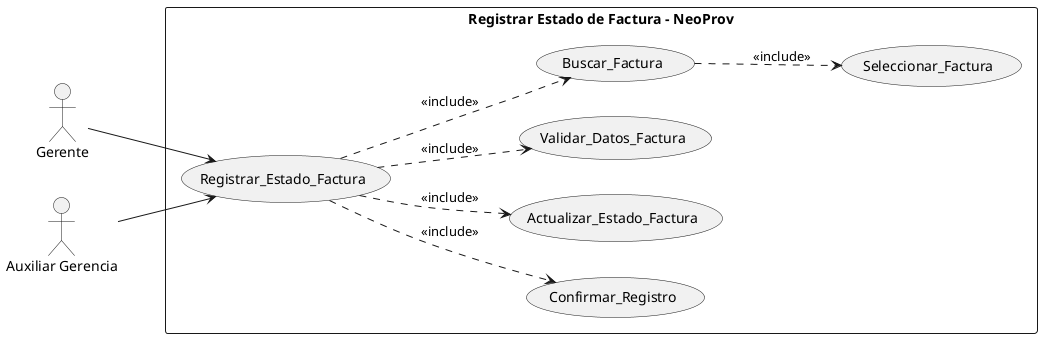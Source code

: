 @startuml diagramaCasoUsoSiete
left to right direction
actor "Gerente" as Gerente
actor "Auxiliar Gerencia" as AuxGerencia

rectangle "Registrar Estado de Factura - NeoProv" {
    usecase "Registrar_Estado_Factura" as UC1
    usecase "Confirmar_Registro" as UC2
    usecase "Actualizar_Estado_Factura" as UC3
    usecase "Validar_Datos_Factura" as UC4
    usecase "Buscar_Factura" as UC5
    usecase "Seleccionar_Factura" as UC6

}

Gerente --> UC1
AuxGerencia --> UC1

UC1 ..> UC2 : <<include>>
UC1 ..> UC3 : <<include>>
UC1 ..> UC4 : <<include>>
UC1 ..> UC5 : <<include>>
UC5 ..> UC6 : <<include>>



@enduml
